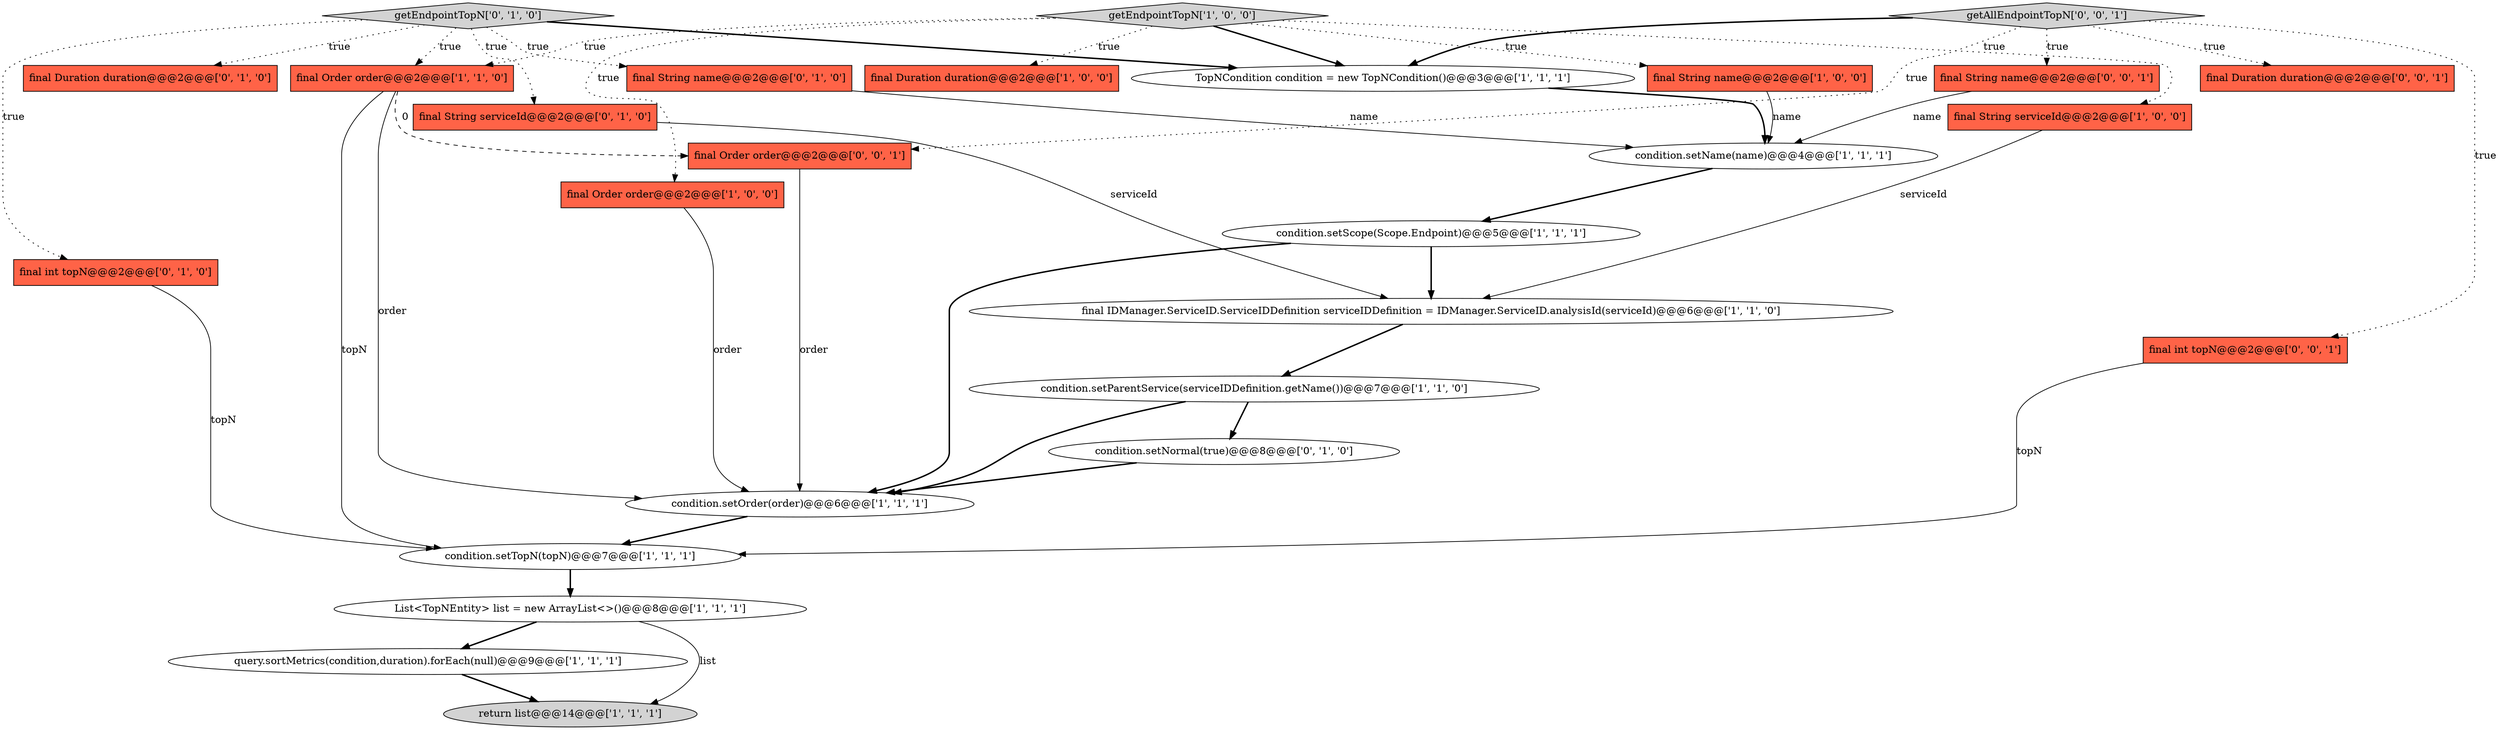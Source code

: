 digraph {
6 [style = filled, label = "condition.setParentService(serviceIDDefinition.getName())@@@7@@@['1', '1', '0']", fillcolor = white, shape = ellipse image = "AAA0AAABBB1BBB"];
5 [style = filled, label = "query.sortMetrics(condition,duration).forEach(null)@@@9@@@['1', '1', '1']", fillcolor = white, shape = ellipse image = "AAA0AAABBB1BBB"];
16 [style = filled, label = "final String serviceId@@@2@@@['0', '1', '0']", fillcolor = tomato, shape = box image = "AAA0AAABBB2BBB"];
2 [style = filled, label = "final String name@@@2@@@['1', '0', '0']", fillcolor = tomato, shape = box image = "AAA0AAABBB1BBB"];
10 [style = filled, label = "return list@@@14@@@['1', '1', '1']", fillcolor = lightgray, shape = ellipse image = "AAA0AAABBB1BBB"];
17 [style = filled, label = "final Duration duration@@@2@@@['0', '1', '0']", fillcolor = tomato, shape = box image = "AAA0AAABBB2BBB"];
26 [style = filled, label = "final Order order@@@2@@@['0', '0', '1']", fillcolor = tomato, shape = box image = "AAA0AAABBB3BBB"];
21 [style = filled, label = "getEndpointTopN['0', '1', '0']", fillcolor = lightgray, shape = diamond image = "AAA0AAABBB2BBB"];
3 [style = filled, label = "condition.setName(name)@@@4@@@['1', '1', '1']", fillcolor = white, shape = ellipse image = "AAA0AAABBB1BBB"];
18 [style = filled, label = "final String name@@@2@@@['0', '1', '0']", fillcolor = tomato, shape = box image = "AAA0AAABBB2BBB"];
24 [style = filled, label = "final String name@@@2@@@['0', '0', '1']", fillcolor = tomato, shape = box image = "AAA0AAABBB3BBB"];
9 [style = filled, label = "condition.setTopN(topN)@@@7@@@['1', '1', '1']", fillcolor = white, shape = ellipse image = "AAA0AAABBB1BBB"];
20 [style = filled, label = "condition.setNormal(true)@@@8@@@['0', '1', '0']", fillcolor = white, shape = ellipse image = "AAA1AAABBB2BBB"];
4 [style = filled, label = "final Order order@@@2@@@['1', '0', '0']", fillcolor = tomato, shape = box image = "AAA0AAABBB1BBB"];
12 [style = filled, label = "getEndpointTopN['1', '0', '0']", fillcolor = lightgray, shape = diamond image = "AAA0AAABBB1BBB"];
7 [style = filled, label = "TopNCondition condition = new TopNCondition()@@@3@@@['1', '1', '1']", fillcolor = white, shape = ellipse image = "AAA0AAABBB1BBB"];
25 [style = filled, label = "final Duration duration@@@2@@@['0', '0', '1']", fillcolor = tomato, shape = box image = "AAA0AAABBB3BBB"];
15 [style = filled, label = "List<TopNEntity> list = new ArrayList<>()@@@8@@@['1', '1', '1']", fillcolor = white, shape = ellipse image = "AAA0AAABBB1BBB"];
1 [style = filled, label = "condition.setOrder(order)@@@6@@@['1', '1', '1']", fillcolor = white, shape = ellipse image = "AAA0AAABBB1BBB"];
14 [style = filled, label = "final Order order@@@2@@@['1', '1', '0']", fillcolor = tomato, shape = box image = "AAA0AAABBB1BBB"];
0 [style = filled, label = "final String serviceId@@@2@@@['1', '0', '0']", fillcolor = tomato, shape = box image = "AAA0AAABBB1BBB"];
13 [style = filled, label = "final Duration duration@@@2@@@['1', '0', '0']", fillcolor = tomato, shape = box image = "AAA0AAABBB1BBB"];
11 [style = filled, label = "condition.setScope(Scope.Endpoint)@@@5@@@['1', '1', '1']", fillcolor = white, shape = ellipse image = "AAA0AAABBB1BBB"];
19 [style = filled, label = "final int topN@@@2@@@['0', '1', '0']", fillcolor = tomato, shape = box image = "AAA0AAABBB2BBB"];
8 [style = filled, label = "final IDManager.ServiceID.ServiceIDDefinition serviceIDDefinition = IDManager.ServiceID.analysisId(serviceId)@@@6@@@['1', '1', '0']", fillcolor = white, shape = ellipse image = "AAA0AAABBB1BBB"];
23 [style = filled, label = "final int topN@@@2@@@['0', '0', '1']", fillcolor = tomato, shape = box image = "AAA0AAABBB3BBB"];
22 [style = filled, label = "getAllEndpointTopN['0', '0', '1']", fillcolor = lightgray, shape = diamond image = "AAA0AAABBB3BBB"];
12->7 [style = bold, label=""];
24->3 [style = solid, label="name"];
22->23 [style = dotted, label="true"];
3->11 [style = bold, label=""];
1->9 [style = bold, label=""];
18->3 [style = solid, label="name"];
21->18 [style = dotted, label="true"];
12->0 [style = dotted, label="true"];
0->8 [style = solid, label="serviceId"];
12->13 [style = dotted, label="true"];
9->15 [style = bold, label=""];
26->1 [style = solid, label="order"];
11->1 [style = bold, label=""];
21->17 [style = dotted, label="true"];
16->8 [style = solid, label="serviceId"];
8->6 [style = bold, label=""];
6->20 [style = bold, label=""];
2->3 [style = solid, label="name"];
5->10 [style = bold, label=""];
12->2 [style = dotted, label="true"];
15->10 [style = solid, label="list"];
14->26 [style = dashed, label="0"];
4->1 [style = solid, label="order"];
20->1 [style = bold, label=""];
14->9 [style = solid, label="topN"];
14->1 [style = solid, label="order"];
7->3 [style = bold, label=""];
22->25 [style = dotted, label="true"];
23->9 [style = solid, label="topN"];
12->4 [style = dotted, label="true"];
22->24 [style = dotted, label="true"];
11->8 [style = bold, label=""];
22->7 [style = bold, label=""];
15->5 [style = bold, label=""];
12->14 [style = dotted, label="true"];
21->7 [style = bold, label=""];
21->19 [style = dotted, label="true"];
21->14 [style = dotted, label="true"];
19->9 [style = solid, label="topN"];
21->16 [style = dotted, label="true"];
6->1 [style = bold, label=""];
22->26 [style = dotted, label="true"];
}
